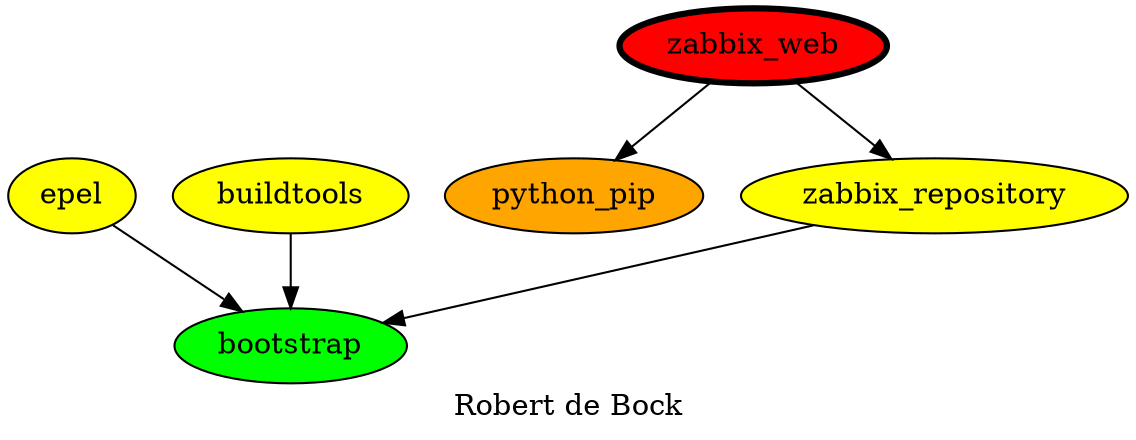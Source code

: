 digraph PhiloDilemma {
  label = "Robert de Bock" ;
  overlap=false
  {
    bootstrap [fillcolor=green style=filled]
    
    epel [fillcolor=yellow style=filled]
    buildtools [fillcolor=yellow style=filled]
    python_pip [fillcolor=orange style=filled]
    zabbix_repository [fillcolor=yellow style=filled]
    zabbix_web [fillcolor=red style=filled penwidth=3]
  }
  {buildtools epel zabbix_repository} -> bootstrap
  zabbix_web -> {zabbix_repository python_pip}
}
